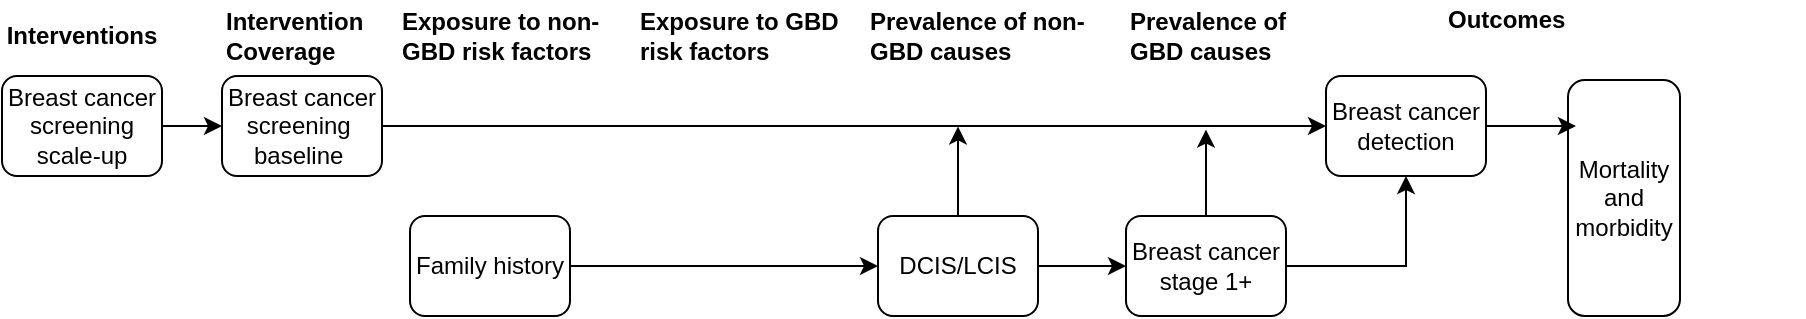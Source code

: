 <mxfile version="13.1.2" type="device"><diagram id="_VefmbwTFRXfGD_oqGUv" name="Page-1"><mxGraphModel dx="1278" dy="544" grid="0" gridSize="10" guides="1" tooltips="1" connect="1" arrows="1" fold="1" page="1" pageScale="1" pageWidth="850" pageHeight="1100" math="0" shadow="0"><root><mxCell id="0"/><mxCell id="1" parent="0"/><mxCell id="9BRG7YFNv6nA_ngZhegp-1" value="&lt;b&gt;Interventions&lt;/b&gt;" style="text;html=1;strokeColor=none;fillColor=none;align=center;verticalAlign=middle;whiteSpace=wrap;rounded=0;" vertex="1" parent="1"><mxGeometry x="26" y="125" width="40" height="20" as="geometry"/></mxCell><mxCell id="9BRG7YFNv6nA_ngZhegp-2" value="&lt;b&gt;Intervention &lt;br&gt;Coverage&lt;/b&gt;" style="text;html=1;strokeColor=none;fillColor=none;align=left;verticalAlign=middle;whiteSpace=wrap;rounded=0;" vertex="1" parent="1"><mxGeometry x="116" y="125" width="140" height="20" as="geometry"/></mxCell><mxCell id="9BRG7YFNv6nA_ngZhegp-4" value="&lt;b&gt;Exposure to GBD&amp;nbsp;&lt;br&gt;risk factors&lt;/b&gt;" style="text;html=1;strokeColor=none;fillColor=none;align=left;verticalAlign=middle;whiteSpace=wrap;rounded=0;" vertex="1" parent="1"><mxGeometry x="323" y="125" width="180" height="20" as="geometry"/></mxCell><mxCell id="9BRG7YFNv6nA_ngZhegp-5" value="&lt;b&gt;Prevalence of &lt;br&gt;GBD causes&lt;/b&gt;" style="text;html=1;strokeColor=none;fillColor=none;align=left;verticalAlign=middle;whiteSpace=wrap;rounded=0;" vertex="1" parent="1"><mxGeometry x="568" y="125" width="180" height="20" as="geometry"/></mxCell><mxCell id="9BRG7YFNv6nA_ngZhegp-10" value="&lt;b&gt;Outcomes&lt;/b&gt;" style="text;html=1;strokeColor=none;fillColor=none;align=left;verticalAlign=middle;whiteSpace=wrap;rounded=0;" vertex="1" parent="1"><mxGeometry x="727" y="117" width="180" height="20" as="geometry"/></mxCell><mxCell id="9BRG7YFNv6nA_ngZhegp-25" style="edgeStyle=orthogonalEdgeStyle;rounded=0;orthogonalLoop=1;jettySize=auto;html=1;exitX=1;exitY=0.5;exitDx=0;exitDy=0;entryX=0;entryY=0.5;entryDx=0;entryDy=0;" edge="1" parent="1" source="9BRG7YFNv6nA_ngZhegp-11" target="9BRG7YFNv6nA_ngZhegp-13"><mxGeometry relative="1" as="geometry"/></mxCell><mxCell id="9BRG7YFNv6nA_ngZhegp-11" value="Breast cancer screening scale-up" style="rounded=1;whiteSpace=wrap;html=1;" vertex="1" parent="1"><mxGeometry x="6" y="155" width="80" height="50" as="geometry"/></mxCell><mxCell id="9BRG7YFNv6nA_ngZhegp-13" value="Breast cancer screening&amp;nbsp;&lt;br&gt;baseline&amp;nbsp;" style="rounded=1;whiteSpace=wrap;html=1;" vertex="1" parent="1"><mxGeometry x="116" y="155" width="80" height="50" as="geometry"/></mxCell><mxCell id="9BRG7YFNv6nA_ngZhegp-14" value="&lt;b&gt;Exposure to non-&lt;br&gt;GBD&amp;nbsp;risk factors&lt;/b&gt;" style="text;html=1;strokeColor=none;fillColor=none;align=left;verticalAlign=middle;whiteSpace=wrap;rounded=0;" vertex="1" parent="1"><mxGeometry x="204" y="125" width="180" height="20" as="geometry"/></mxCell><mxCell id="9BRG7YFNv6nA_ngZhegp-27" style="edgeStyle=orthogonalEdgeStyle;rounded=0;orthogonalLoop=1;jettySize=auto;html=1;exitX=1;exitY=0.5;exitDx=0;exitDy=0;entryX=0;entryY=0.5;entryDx=0;entryDy=0;" edge="1" parent="1" source="9BRG7YFNv6nA_ngZhegp-17" target="9BRG7YFNv6nA_ngZhegp-22"><mxGeometry relative="1" as="geometry"/></mxCell><mxCell id="9BRG7YFNv6nA_ngZhegp-17" value="Family history" style="rounded=1;whiteSpace=wrap;html=1" vertex="1" parent="1"><mxGeometry x="210" y="225" width="80" height="50" as="geometry"/></mxCell><mxCell id="9BRG7YFNv6nA_ngZhegp-40" style="edgeStyle=orthogonalEdgeStyle;rounded=0;orthogonalLoop=1;jettySize=auto;html=1;exitX=1;exitY=0.5;exitDx=0;exitDy=0;entryX=0.5;entryY=1;entryDx=0;entryDy=0;" edge="1" parent="1" source="9BRG7YFNv6nA_ngZhegp-18" target="9BRG7YFNv6nA_ngZhegp-23"><mxGeometry relative="1" as="geometry"/></mxCell><mxCell id="9BRG7YFNv6nA_ngZhegp-49" style="edgeStyle=orthogonalEdgeStyle;rounded=0;orthogonalLoop=1;jettySize=auto;html=1;exitX=0.5;exitY=0;exitDx=0;exitDy=0;" edge="1" parent="1" source="9BRG7YFNv6nA_ngZhegp-18"><mxGeometry relative="1" as="geometry"><mxPoint x="608" y="181.8" as="targetPoint"/></mxGeometry></mxCell><mxCell id="9BRG7YFNv6nA_ngZhegp-18" value="Breast cancer stage 1+" style="rounded=1;whiteSpace=wrap;html=1" vertex="1" parent="1"><mxGeometry x="568" y="225" width="80" height="50" as="geometry"/></mxCell><mxCell id="9BRG7YFNv6nA_ngZhegp-19" value="&lt;b&gt;Prevalence of&amp;nbsp;non-&lt;br&gt;GBD causes&lt;/b&gt;" style="text;html=1;strokeColor=none;fillColor=none;align=left;verticalAlign=middle;whiteSpace=wrap;rounded=0;" vertex="1" parent="1"><mxGeometry x="438" y="125" width="130" height="20" as="geometry"/></mxCell><mxCell id="9BRG7YFNv6nA_ngZhegp-21" value="Mortality and morbidity" style="rounded=1;whiteSpace=wrap;html=1;" vertex="1" parent="1"><mxGeometry x="789" y="157" width="56" height="118" as="geometry"/></mxCell><mxCell id="9BRG7YFNv6nA_ngZhegp-28" style="edgeStyle=orthogonalEdgeStyle;rounded=0;orthogonalLoop=1;jettySize=auto;html=1;exitX=1;exitY=0.5;exitDx=0;exitDy=0;entryX=0;entryY=0.5;entryDx=0;entryDy=0;" edge="1" parent="1" source="9BRG7YFNv6nA_ngZhegp-22" target="9BRG7YFNv6nA_ngZhegp-18"><mxGeometry relative="1" as="geometry"/></mxCell><mxCell id="9BRG7YFNv6nA_ngZhegp-48" style="edgeStyle=orthogonalEdgeStyle;rounded=0;orthogonalLoop=1;jettySize=auto;html=1;exitX=0.5;exitY=0;exitDx=0;exitDy=0;" edge="1" parent="1" source="9BRG7YFNv6nA_ngZhegp-22"><mxGeometry relative="1" as="geometry"><mxPoint x="484" y="180.2" as="targetPoint"/></mxGeometry></mxCell><mxCell id="9BRG7YFNv6nA_ngZhegp-22" value="DCIS/LCIS" style="rounded=1;whiteSpace=wrap;html=1" vertex="1" parent="1"><mxGeometry x="444" y="225" width="80" height="50" as="geometry"/></mxCell><mxCell id="9BRG7YFNv6nA_ngZhegp-33" style="edgeStyle=orthogonalEdgeStyle;rounded=0;orthogonalLoop=1;jettySize=auto;html=1;exitX=1;exitY=0.5;exitDx=0;exitDy=0;entryX=0.071;entryY=0.195;entryDx=0;entryDy=0;entryPerimeter=0;" edge="1" parent="1" source="9BRG7YFNv6nA_ngZhegp-23" target="9BRG7YFNv6nA_ngZhegp-21"><mxGeometry relative="1" as="geometry"/></mxCell><mxCell id="9BRG7YFNv6nA_ngZhegp-23" value="Breast cancer detection" style="rounded=1;whiteSpace=wrap;html=1;" vertex="1" parent="1"><mxGeometry x="668" y="155" width="80" height="50" as="geometry"/></mxCell><mxCell id="9BRG7YFNv6nA_ngZhegp-39" style="edgeStyle=orthogonalEdgeStyle;rounded=0;orthogonalLoop=1;jettySize=auto;html=1;exitX=1;exitY=0.5;exitDx=0;exitDy=0;entryX=0;entryY=0.5;entryDx=0;entryDy=0;" edge="1" parent="1" source="9BRG7YFNv6nA_ngZhegp-13" target="9BRG7YFNv6nA_ngZhegp-23"><mxGeometry relative="1" as="geometry"><mxPoint x="496" y="180" as="sourcePoint"/><mxPoint x="552" y="180" as="targetPoint"/></mxGeometry></mxCell></root></mxGraphModel></diagram></mxfile>